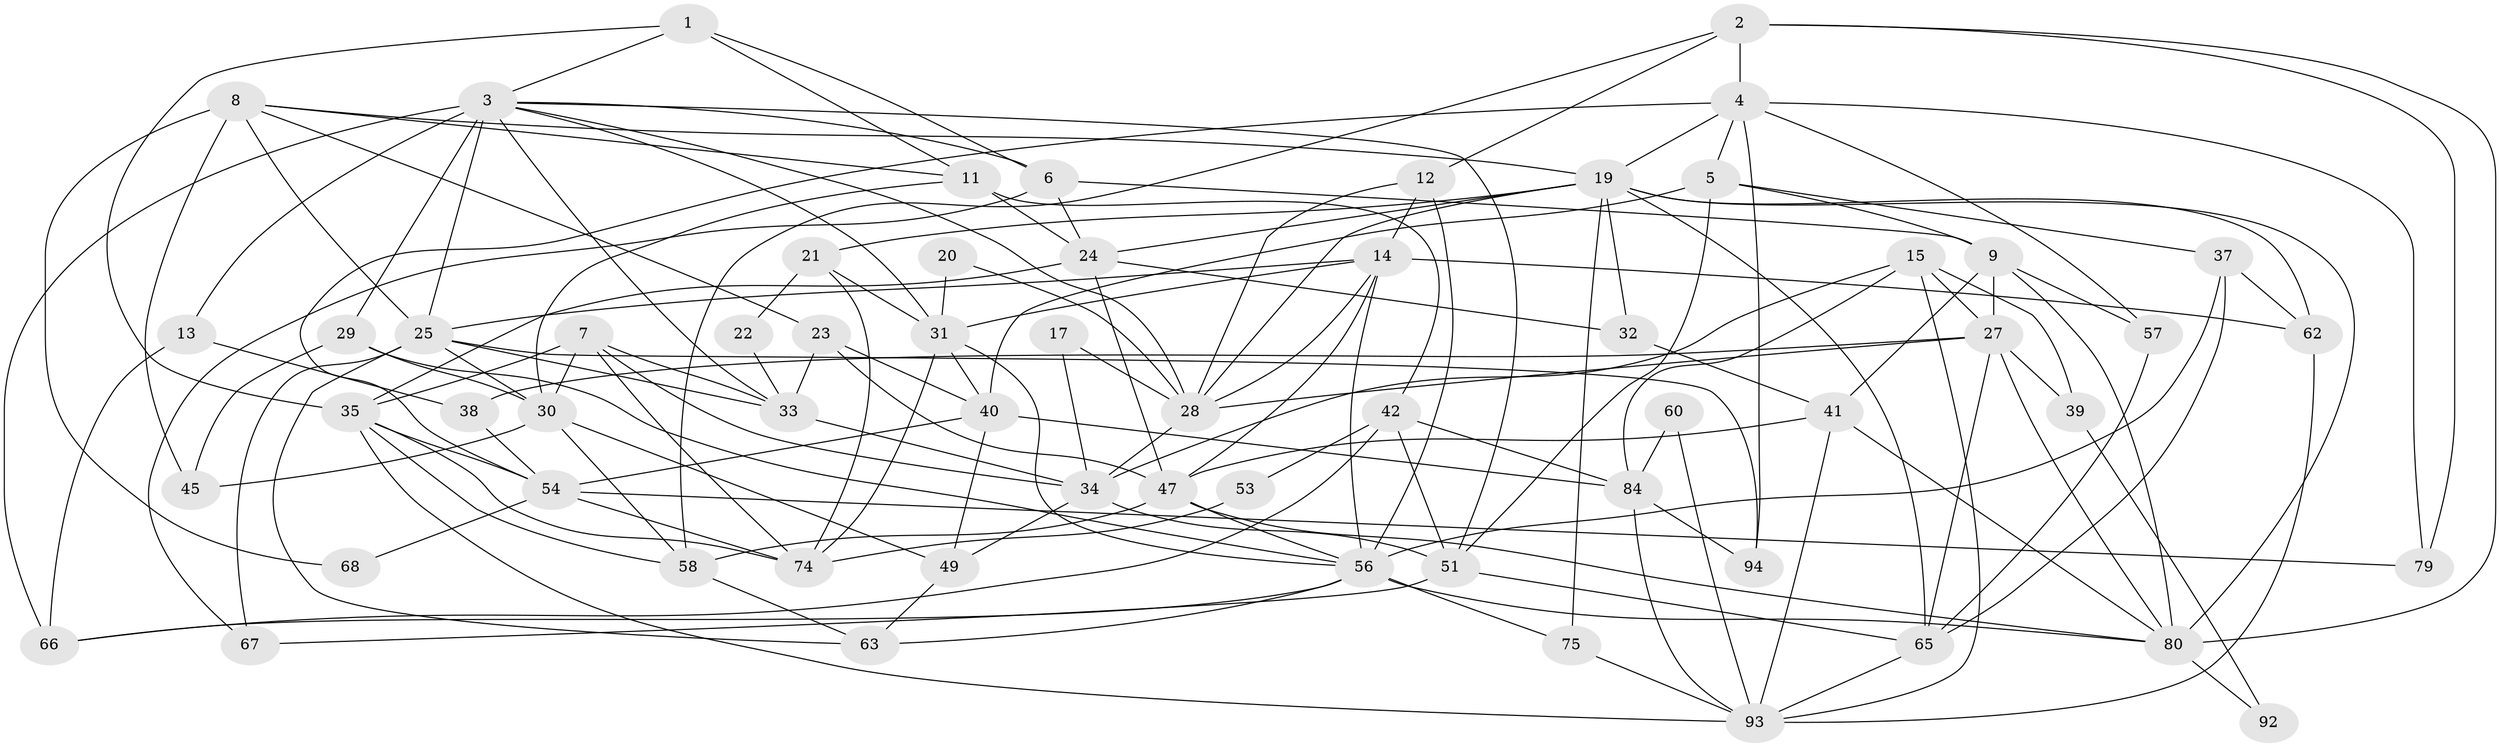 // original degree distribution, {4: 0.3069306930693069, 3: 0.25742574257425743, 9: 0.009900990099009901, 5: 0.18811881188118812, 2: 0.12871287128712872, 6: 0.0594059405940594, 7: 0.039603960396039604, 8: 0.009900990099009901}
// Generated by graph-tools (version 1.1) at 2025/11/02/27/25 16:11:17]
// undirected, 61 vertices, 154 edges
graph export_dot {
graph [start="1"]
  node [color=gray90,style=filled];
  1;
  2 [super="+16"];
  3 [super="+82"];
  4 [super="+10"];
  5 [super="+73"];
  6 [super="+46"];
  7 [super="+18"];
  8 [super="+36"];
  9 [super="+96"];
  11;
  12;
  13 [super="+71"];
  14 [super="+86"];
  15 [super="+76"];
  17;
  19 [super="+48"];
  20;
  21 [super="+83"];
  22;
  23 [super="+85"];
  24 [super="+26"];
  25 [super="+90"];
  27 [super="+88"];
  28 [super="+72"];
  29 [super="+50"];
  30 [super="+44"];
  31 [super="+69"];
  32;
  33 [super="+70"];
  34 [super="+101"];
  35 [super="+43"];
  37;
  38;
  39;
  40 [super="+59"];
  41 [super="+100"];
  42 [super="+52"];
  45;
  47 [super="+81"];
  49;
  51 [super="+55"];
  53;
  54 [super="+98"];
  56 [super="+64"];
  57;
  58 [super="+61"];
  60;
  62 [super="+95"];
  63 [super="+91"];
  65 [super="+77"];
  66 [super="+99"];
  67;
  68;
  74 [super="+78"];
  75;
  79;
  80 [super="+89"];
  84 [super="+87"];
  92;
  93 [super="+97"];
  94;
  1 -- 11;
  1 -- 3;
  1 -- 6;
  1 -- 35;
  2 -- 79;
  2 -- 4;
  2 -- 80;
  2 -- 12;
  2 -- 58;
  3 -- 51;
  3 -- 13 [weight=2];
  3 -- 31;
  3 -- 33;
  3 -- 6;
  3 -- 25;
  3 -- 28;
  3 -- 66;
  3 -- 29;
  4 -- 5;
  4 -- 54;
  4 -- 57;
  4 -- 19;
  4 -- 94;
  4 -- 79;
  5 -- 9;
  5 -- 37;
  5 -- 51;
  5 -- 40;
  6 -- 9;
  6 -- 24;
  6 -- 67;
  7 -- 33;
  7 -- 34 [weight=2];
  7 -- 30 [weight=2];
  7 -- 35;
  7 -- 74;
  8 -- 25;
  8 -- 45;
  8 -- 68;
  8 -- 19;
  8 -- 11;
  8 -- 23;
  9 -- 57;
  9 -- 27;
  9 -- 41;
  9 -- 80;
  11 -- 30;
  11 -- 24;
  11 -- 42;
  12 -- 14;
  12 -- 56;
  12 -- 28;
  13 -- 38;
  13 -- 66 [weight=2];
  14 -- 25;
  14 -- 56;
  14 -- 28;
  14 -- 31;
  14 -- 47;
  14 -- 62;
  15 -- 34;
  15 -- 84;
  15 -- 27;
  15 -- 93;
  15 -- 39;
  17 -- 34;
  17 -- 28;
  19 -- 24;
  19 -- 32;
  19 -- 80;
  19 -- 75;
  19 -- 21;
  19 -- 65;
  19 -- 28;
  19 -- 62;
  20 -- 28;
  20 -- 31;
  21 -- 31;
  21 -- 74;
  21 -- 22;
  22 -- 33;
  23 -- 40;
  23 -- 33;
  23 -- 47;
  24 -- 47;
  24 -- 35;
  24 -- 32;
  25 -- 33;
  25 -- 63;
  25 -- 67;
  25 -- 30;
  25 -- 94;
  27 -- 65;
  27 -- 38;
  27 -- 28 [weight=2];
  27 -- 80;
  27 -- 39;
  28 -- 34;
  29 -- 30;
  29 -- 45;
  29 -- 56;
  30 -- 49;
  30 -- 58;
  30 -- 45;
  31 -- 74;
  31 -- 40;
  31 -- 56;
  32 -- 41;
  33 -- 34;
  34 -- 49;
  34 -- 51 [weight=2];
  35 -- 58;
  35 -- 74 [weight=2];
  35 -- 54;
  35 -- 93;
  37 -- 56;
  37 -- 62;
  37 -- 65;
  38 -- 54;
  39 -- 92;
  40 -- 54;
  40 -- 49;
  40 -- 84;
  41 -- 47;
  41 -- 93;
  41 -- 80;
  42 -- 53;
  42 -- 66;
  42 -- 51;
  42 -- 84;
  47 -- 80;
  47 -- 58;
  47 -- 56;
  49 -- 63;
  51 -- 67;
  51 -- 65;
  53 -- 74 [weight=2];
  54 -- 79;
  54 -- 68;
  54 -- 74;
  56 -- 80;
  56 -- 75;
  56 -- 63;
  56 -- 66;
  57 -- 65;
  58 -- 63;
  60 -- 84;
  60 -- 93;
  62 -- 93;
  65 -- 93;
  75 -- 93;
  80 -- 92;
  84 -- 93;
  84 -- 94;
}
